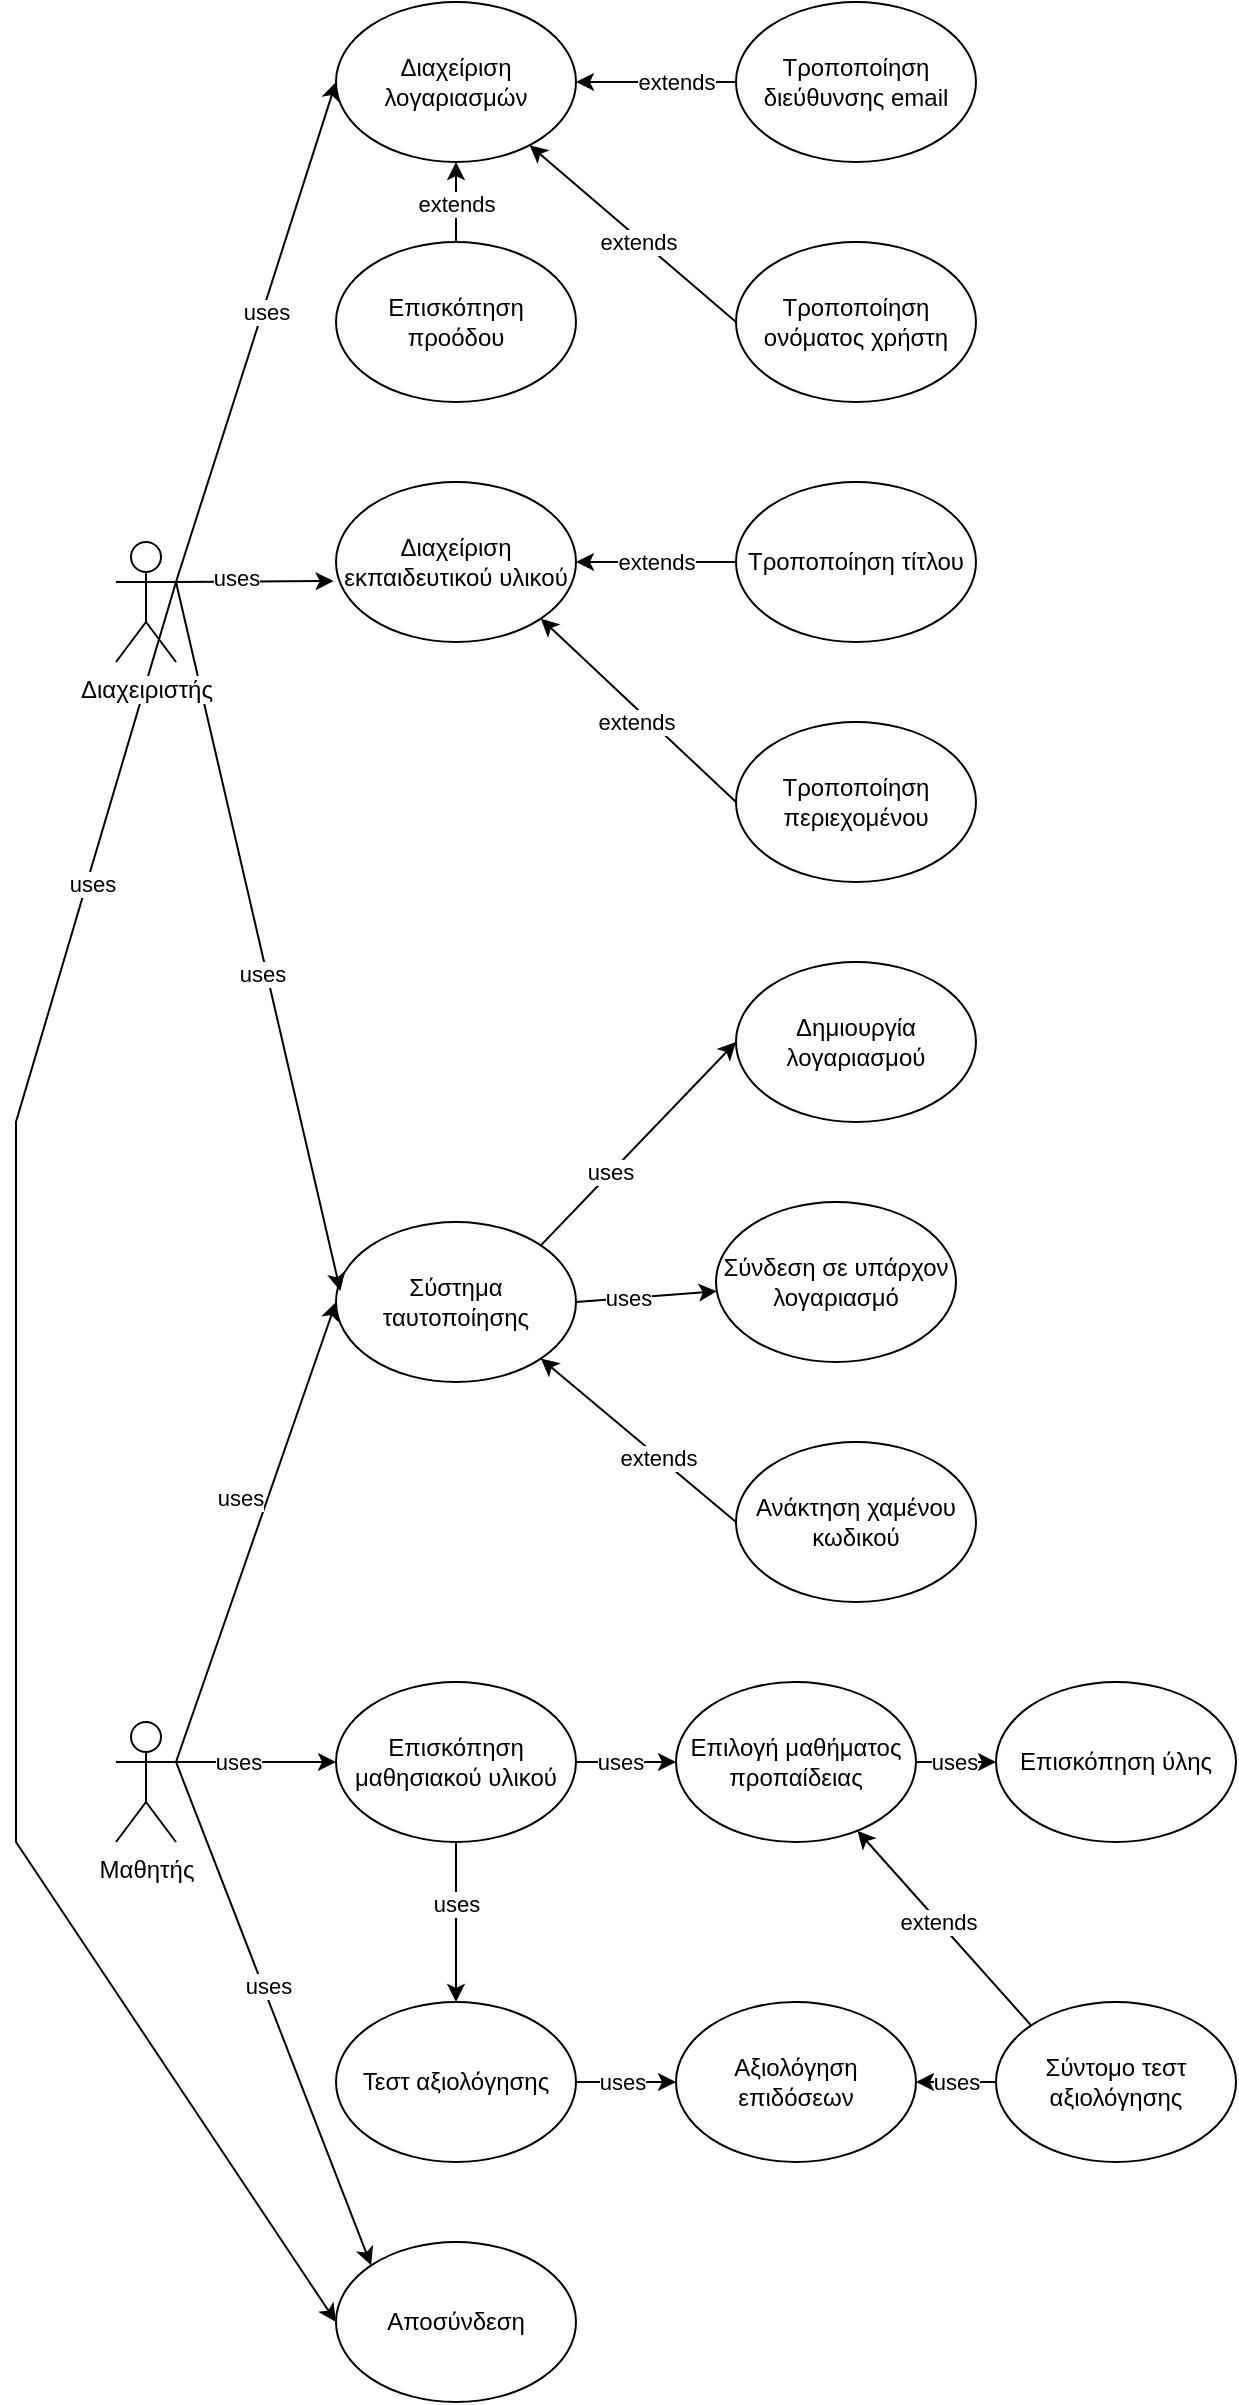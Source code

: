 <mxfile version="13.3.5" type="device"><diagram id="96KqE7tQYUorBttfppuA" name="Page-1"><mxGraphModel dx="2012" dy="1804" grid="1" gridSize="10" guides="1" tooltips="1" connect="1" arrows="1" fold="1" page="1" pageScale="1" pageWidth="827" pageHeight="1169" math="0" shadow="0"><root><mxCell id="0"/><mxCell id="1" parent="0"/><mxCell id="q3tOTWvk4sa32DJB_Pnv-6" style="rounded=0;orthogonalLoop=1;jettySize=auto;html=1;exitX=1;exitY=0.333;exitDx=0;exitDy=0;exitPerimeter=0;entryX=0;entryY=0.5;entryDx=0;entryDy=0;" edge="1" parent="1" source="q3tOTWvk4sa32DJB_Pnv-1" target="q3tOTWvk4sa32DJB_Pnv-5"><mxGeometry relative="1" as="geometry"/></mxCell><mxCell id="q3tOTWvk4sa32DJB_Pnv-7" value="uses" style="edgeLabel;html=1;align=center;verticalAlign=middle;resizable=0;points=[];" vertex="1" connectable="0" parent="q3tOTWvk4sa32DJB_Pnv-6"><mxGeometry x="0.18" y="-1" relative="1" as="geometry"><mxPoint x="-16.76" y="2.57" as="offset"/></mxGeometry></mxCell><mxCell id="q3tOTWvk4sa32DJB_Pnv-15" style="edgeStyle=none;rounded=0;orthogonalLoop=1;jettySize=auto;html=1;exitX=1;exitY=0.333;exitDx=0;exitDy=0;exitPerimeter=0;entryX=0;entryY=0.5;entryDx=0;entryDy=0;" edge="1" parent="1" source="q3tOTWvk4sa32DJB_Pnv-1" target="q3tOTWvk4sa32DJB_Pnv-14"><mxGeometry relative="1" as="geometry"/></mxCell><mxCell id="q3tOTWvk4sa32DJB_Pnv-25" value="uses" style="edgeLabel;html=1;align=center;verticalAlign=middle;resizable=0;points=[];" vertex="1" connectable="0" parent="q3tOTWvk4sa32DJB_Pnv-15"><mxGeometry x="-0.232" relative="1" as="geometry"><mxPoint as="offset"/></mxGeometry></mxCell><mxCell id="q3tOTWvk4sa32DJB_Pnv-27" style="edgeStyle=none;rounded=0;orthogonalLoop=1;jettySize=auto;html=1;exitX=1;exitY=0.333;exitDx=0;exitDy=0;exitPerimeter=0;entryX=0;entryY=0;entryDx=0;entryDy=0;" edge="1" parent="1" source="q3tOTWvk4sa32DJB_Pnv-1" target="q3tOTWvk4sa32DJB_Pnv-26"><mxGeometry relative="1" as="geometry"/></mxCell><mxCell id="q3tOTWvk4sa32DJB_Pnv-28" value="uses" style="edgeLabel;html=1;align=center;verticalAlign=middle;resizable=0;points=[];" vertex="1" connectable="0" parent="q3tOTWvk4sa32DJB_Pnv-27"><mxGeometry x="-0.108" y="2" relative="1" as="geometry"><mxPoint as="offset"/></mxGeometry></mxCell><mxCell id="q3tOTWvk4sa32DJB_Pnv-1" value="Μαθητής" style="shape=umlActor;verticalLabelPosition=bottom;labelBackgroundColor=#ffffff;verticalAlign=top;html=1;outlineConnect=0;" vertex="1" parent="1"><mxGeometry x="-30" y="300" width="30" height="60" as="geometry"/></mxCell><mxCell id="q3tOTWvk4sa32DJB_Pnv-10" style="edgeStyle=none;rounded=0;orthogonalLoop=1;jettySize=auto;html=1;exitX=1;exitY=0;exitDx=0;exitDy=0;entryX=0;entryY=0.5;entryDx=0;entryDy=0;" edge="1" parent="1" source="q3tOTWvk4sa32DJB_Pnv-5" target="q3tOTWvk4sa32DJB_Pnv-8"><mxGeometry relative="1" as="geometry"/></mxCell><mxCell id="q3tOTWvk4sa32DJB_Pnv-12" value="uses" style="edgeLabel;html=1;align=center;verticalAlign=middle;resizable=0;points=[];" vertex="1" connectable="0" parent="q3tOTWvk4sa32DJB_Pnv-10"><mxGeometry x="-0.293" relative="1" as="geometry"><mxPoint y="-1" as="offset"/></mxGeometry></mxCell><mxCell id="q3tOTWvk4sa32DJB_Pnv-11" style="edgeStyle=none;rounded=0;orthogonalLoop=1;jettySize=auto;html=1;exitX=1;exitY=0.5;exitDx=0;exitDy=0;" edge="1" parent="1" source="q3tOTWvk4sa32DJB_Pnv-5" target="q3tOTWvk4sa32DJB_Pnv-9"><mxGeometry relative="1" as="geometry"/></mxCell><mxCell id="q3tOTWvk4sa32DJB_Pnv-13" value="uses" style="edgeLabel;html=1;align=center;verticalAlign=middle;resizable=0;points=[];" vertex="1" connectable="0" parent="q3tOTWvk4sa32DJB_Pnv-11"><mxGeometry x="-0.283" relative="1" as="geometry"><mxPoint as="offset"/></mxGeometry></mxCell><mxCell id="q3tOTWvk4sa32DJB_Pnv-5" value="Σύστημα ταυτοποίησης" style="ellipse;whiteSpace=wrap;html=1;" vertex="1" parent="1"><mxGeometry x="80" y="50" width="120" height="80" as="geometry"/></mxCell><mxCell id="q3tOTWvk4sa32DJB_Pnv-8" value="Δημιουργία λογαριασμού" style="ellipse;whiteSpace=wrap;html=1;" vertex="1" parent="1"><mxGeometry x="280" y="-80" width="120" height="80" as="geometry"/></mxCell><mxCell id="q3tOTWvk4sa32DJB_Pnv-9" value="Σύνδεση σε υπάρχον λογαριασμό" style="ellipse;whiteSpace=wrap;html=1;" vertex="1" parent="1"><mxGeometry x="270" y="40" width="120" height="80" as="geometry"/></mxCell><mxCell id="q3tOTWvk4sa32DJB_Pnv-17" style="edgeStyle=none;rounded=0;orthogonalLoop=1;jettySize=auto;html=1;exitX=1;exitY=0.5;exitDx=0;exitDy=0;" edge="1" parent="1" source="q3tOTWvk4sa32DJB_Pnv-14" target="q3tOTWvk4sa32DJB_Pnv-16"><mxGeometry relative="1" as="geometry"/></mxCell><mxCell id="q3tOTWvk4sa32DJB_Pnv-18" value="uses" style="edgeLabel;html=1;align=center;verticalAlign=middle;resizable=0;points=[];" vertex="1" connectable="0" parent="q3tOTWvk4sa32DJB_Pnv-17"><mxGeometry x="-0.463" relative="1" as="geometry"><mxPoint x="8.33" as="offset"/></mxGeometry></mxCell><mxCell id="q3tOTWvk4sa32DJB_Pnv-33" style="edgeStyle=none;rounded=0;orthogonalLoop=1;jettySize=auto;html=1;exitX=0.5;exitY=1;exitDx=0;exitDy=0;entryX=0.5;entryY=0;entryDx=0;entryDy=0;" edge="1" parent="1" source="q3tOTWvk4sa32DJB_Pnv-14" target="q3tOTWvk4sa32DJB_Pnv-32"><mxGeometry relative="1" as="geometry"/></mxCell><mxCell id="q3tOTWvk4sa32DJB_Pnv-34" value="uses" style="edgeLabel;html=1;align=center;verticalAlign=middle;resizable=0;points=[];" vertex="1" connectable="0" parent="q3tOTWvk4sa32DJB_Pnv-33"><mxGeometry x="-0.323" y="-1" relative="1" as="geometry"><mxPoint x="1" y="3.33" as="offset"/></mxGeometry></mxCell><mxCell id="q3tOTWvk4sa32DJB_Pnv-14" value="Επισκόπηση μαθησιακού υλικού" style="ellipse;whiteSpace=wrap;html=1;" vertex="1" parent="1"><mxGeometry x="80" y="280" width="120" height="80" as="geometry"/></mxCell><mxCell id="q3tOTWvk4sa32DJB_Pnv-23" style="edgeStyle=none;rounded=0;orthogonalLoop=1;jettySize=auto;html=1;exitX=1;exitY=0.5;exitDx=0;exitDy=0;entryX=0;entryY=0.5;entryDx=0;entryDy=0;" edge="1" parent="1" source="q3tOTWvk4sa32DJB_Pnv-16" target="q3tOTWvk4sa32DJB_Pnv-22"><mxGeometry relative="1" as="geometry"/></mxCell><mxCell id="q3tOTWvk4sa32DJB_Pnv-24" value="uses" style="edgeLabel;html=1;align=center;verticalAlign=middle;resizable=0;points=[];" vertex="1" connectable="0" parent="q3tOTWvk4sa32DJB_Pnv-23"><mxGeometry x="-0.357" relative="1" as="geometry"><mxPoint x="5.33" y="-8.882e-16" as="offset"/></mxGeometry></mxCell><mxCell id="q3tOTWvk4sa32DJB_Pnv-16" value="Επιλογή μαθήματος προπαίδειας" style="ellipse;whiteSpace=wrap;html=1;" vertex="1" parent="1"><mxGeometry x="250" y="280" width="120" height="80" as="geometry"/></mxCell><mxCell id="q3tOTWvk4sa32DJB_Pnv-20" style="edgeStyle=none;rounded=0;orthogonalLoop=1;jettySize=auto;html=1;exitX=0;exitY=0;exitDx=0;exitDy=0;" edge="1" parent="1" source="q3tOTWvk4sa32DJB_Pnv-19" target="q3tOTWvk4sa32DJB_Pnv-16"><mxGeometry relative="1" as="geometry"/></mxCell><mxCell id="q3tOTWvk4sa32DJB_Pnv-21" value="extends" style="edgeLabel;html=1;align=center;verticalAlign=middle;resizable=0;points=[];" vertex="1" connectable="0" parent="q3tOTWvk4sa32DJB_Pnv-20"><mxGeometry x="-0.533" y="1" relative="1" as="geometry"><mxPoint x="-25.79" y="-29.38" as="offset"/></mxGeometry></mxCell><mxCell id="q3tOTWvk4sa32DJB_Pnv-38" style="edgeStyle=none;rounded=0;orthogonalLoop=1;jettySize=auto;html=1;exitX=0;exitY=0.5;exitDx=0;exitDy=0;entryX=1;entryY=0.5;entryDx=0;entryDy=0;" edge="1" parent="1" source="q3tOTWvk4sa32DJB_Pnv-19" target="q3tOTWvk4sa32DJB_Pnv-36"><mxGeometry relative="1" as="geometry"/></mxCell><mxCell id="q3tOTWvk4sa32DJB_Pnv-40" value="uses" style="edgeLabel;html=1;align=center;verticalAlign=middle;resizable=0;points=[];" vertex="1" connectable="0" parent="q3tOTWvk4sa32DJB_Pnv-38"><mxGeometry x="-0.324" y="-2" relative="1" as="geometry"><mxPoint x="-6.67" y="2" as="offset"/></mxGeometry></mxCell><mxCell id="q3tOTWvk4sa32DJB_Pnv-19" value="Σύντομο τεστ αξιολόγησης" style="ellipse;whiteSpace=wrap;html=1;" vertex="1" parent="1"><mxGeometry x="410" y="440" width="120" height="80" as="geometry"/></mxCell><mxCell id="q3tOTWvk4sa32DJB_Pnv-22" value="Επισκόπηση ύλης" style="ellipse;whiteSpace=wrap;html=1;" vertex="1" parent="1"><mxGeometry x="410" y="280" width="120" height="80" as="geometry"/></mxCell><mxCell id="q3tOTWvk4sa32DJB_Pnv-26" value="Αποσύνδεση" style="ellipse;whiteSpace=wrap;html=1;" vertex="1" parent="1"><mxGeometry x="80" y="560" width="120" height="80" as="geometry"/></mxCell><mxCell id="q3tOTWvk4sa32DJB_Pnv-30" style="edgeStyle=none;rounded=0;orthogonalLoop=1;jettySize=auto;html=1;exitX=0;exitY=0.5;exitDx=0;exitDy=0;entryX=1;entryY=1;entryDx=0;entryDy=0;" edge="1" parent="1" source="q3tOTWvk4sa32DJB_Pnv-29" target="q3tOTWvk4sa32DJB_Pnv-5"><mxGeometry relative="1" as="geometry"/></mxCell><mxCell id="q3tOTWvk4sa32DJB_Pnv-31" value="extends" style="edgeLabel;html=1;align=center;verticalAlign=middle;resizable=0;points=[];" vertex="1" connectable="0" parent="q3tOTWvk4sa32DJB_Pnv-30"><mxGeometry x="-0.195" y="1" relative="1" as="geometry"><mxPoint as="offset"/></mxGeometry></mxCell><mxCell id="q3tOTWvk4sa32DJB_Pnv-29" value="Ανάκτηση χαμένου κωδικού" style="ellipse;whiteSpace=wrap;html=1;" vertex="1" parent="1"><mxGeometry x="280" y="160" width="120" height="80" as="geometry"/></mxCell><mxCell id="q3tOTWvk4sa32DJB_Pnv-37" style="edgeStyle=none;rounded=0;orthogonalLoop=1;jettySize=auto;html=1;exitX=1;exitY=0.5;exitDx=0;exitDy=0;entryX=0;entryY=0.5;entryDx=0;entryDy=0;" edge="1" parent="1" source="q3tOTWvk4sa32DJB_Pnv-32" target="q3tOTWvk4sa32DJB_Pnv-36"><mxGeometry relative="1" as="geometry"/></mxCell><mxCell id="q3tOTWvk4sa32DJB_Pnv-39" value="uses" style="edgeLabel;html=1;align=center;verticalAlign=middle;resizable=0;points=[];" vertex="1" connectable="0" parent="q3tOTWvk4sa32DJB_Pnv-37"><mxGeometry x="-0.349" y="-1" relative="1" as="geometry"><mxPoint x="6.67" y="-1" as="offset"/></mxGeometry></mxCell><mxCell id="q3tOTWvk4sa32DJB_Pnv-32" value="Τεστ αξιολόγησης" style="ellipse;whiteSpace=wrap;html=1;" vertex="1" parent="1"><mxGeometry x="80" y="440" width="120" height="80" as="geometry"/></mxCell><mxCell id="q3tOTWvk4sa32DJB_Pnv-36" value="Αξιολόγηση επιδόσεων" style="ellipse;whiteSpace=wrap;html=1;" vertex="1" parent="1"><mxGeometry x="250" y="440" width="120" height="80" as="geometry"/></mxCell><mxCell id="q3tOTWvk4sa32DJB_Pnv-46" style="edgeStyle=none;rounded=0;orthogonalLoop=1;jettySize=auto;html=1;exitX=1;exitY=0.333;exitDx=0;exitDy=0;exitPerimeter=0;entryX=0.018;entryY=0.431;entryDx=0;entryDy=0;entryPerimeter=0;" edge="1" parent="1" source="q3tOTWvk4sa32DJB_Pnv-43" target="q3tOTWvk4sa32DJB_Pnv-5"><mxGeometry relative="1" as="geometry"/></mxCell><mxCell id="q3tOTWvk4sa32DJB_Pnv-61" value="uses" style="edgeLabel;html=1;align=center;verticalAlign=middle;resizable=0;points=[];" vertex="1" connectable="0" parent="q3tOTWvk4sa32DJB_Pnv-46"><mxGeometry x="0.099" y="-2" relative="1" as="geometry"><mxPoint as="offset"/></mxGeometry></mxCell><mxCell id="q3tOTWvk4sa32DJB_Pnv-49" style="edgeStyle=none;rounded=0;orthogonalLoop=1;jettySize=auto;html=1;exitX=1;exitY=0.333;exitDx=0;exitDy=0;exitPerimeter=0;entryX=-0.01;entryY=0.619;entryDx=0;entryDy=0;entryPerimeter=0;" edge="1" parent="1" source="q3tOTWvk4sa32DJB_Pnv-43" target="q3tOTWvk4sa32DJB_Pnv-47"><mxGeometry relative="1" as="geometry"/></mxCell><mxCell id="q3tOTWvk4sa32DJB_Pnv-60" value="uses" style="edgeLabel;html=1;align=center;verticalAlign=middle;resizable=0;points=[];" vertex="1" connectable="0" parent="q3tOTWvk4sa32DJB_Pnv-49"><mxGeometry x="-0.395" y="2" relative="1" as="geometry"><mxPoint x="5.85" as="offset"/></mxGeometry></mxCell><mxCell id="q3tOTWvk4sa32DJB_Pnv-50" style="edgeStyle=none;rounded=0;orthogonalLoop=1;jettySize=auto;html=1;exitX=1;exitY=0.333;exitDx=0;exitDy=0;exitPerimeter=0;entryX=0;entryY=0.5;entryDx=0;entryDy=0;" edge="1" parent="1" source="q3tOTWvk4sa32DJB_Pnv-43" target="q3tOTWvk4sa32DJB_Pnv-48"><mxGeometry relative="1" as="geometry"/></mxCell><mxCell id="q3tOTWvk4sa32DJB_Pnv-59" value="uses" style="edgeLabel;html=1;align=center;verticalAlign=middle;resizable=0;points=[];" vertex="1" connectable="0" parent="q3tOTWvk4sa32DJB_Pnv-50"><mxGeometry x="0.087" y="-1" relative="1" as="geometry"><mxPoint as="offset"/></mxGeometry></mxCell><mxCell id="q3tOTWvk4sa32DJB_Pnv-70" style="edgeStyle=none;rounded=0;orthogonalLoop=1;jettySize=auto;html=1;exitX=1;exitY=0.333;exitDx=0;exitDy=0;exitPerimeter=0;entryX=0;entryY=0.5;entryDx=0;entryDy=0;" edge="1" parent="1" source="q3tOTWvk4sa32DJB_Pnv-43" target="q3tOTWvk4sa32DJB_Pnv-26"><mxGeometry relative="1" as="geometry"><Array as="points"><mxPoint x="-80"/><mxPoint x="-80" y="360"/></Array></mxGeometry></mxCell><mxCell id="q3tOTWvk4sa32DJB_Pnv-71" value="uses" style="edgeLabel;html=1;align=center;verticalAlign=middle;resizable=0;points=[];" vertex="1" connectable="0" parent="q3tOTWvk4sa32DJB_Pnv-70"><mxGeometry x="-0.662" y="2" relative="1" as="geometry"><mxPoint as="offset"/></mxGeometry></mxCell><mxCell id="q3tOTWvk4sa32DJB_Pnv-43" value="Διαχειριστής" style="shape=umlActor;verticalLabelPosition=bottom;labelBackgroundColor=#ffffff;verticalAlign=top;html=1;outlineConnect=0;" vertex="1" parent="1"><mxGeometry x="-30" y="-290" width="30" height="60" as="geometry"/></mxCell><mxCell id="q3tOTWvk4sa32DJB_Pnv-47" value="Διαχείριση εκπαιδευτικού υλικού" style="ellipse;whiteSpace=wrap;html=1;" vertex="1" parent="1"><mxGeometry x="80" y="-320" width="120" height="80" as="geometry"/></mxCell><mxCell id="q3tOTWvk4sa32DJB_Pnv-48" value="Διαχείριση λογαριασμών" style="ellipse;whiteSpace=wrap;html=1;" vertex="1" parent="1"><mxGeometry x="80" y="-560" width="120" height="80" as="geometry"/></mxCell><mxCell id="q3tOTWvk4sa32DJB_Pnv-57" style="edgeStyle=none;rounded=0;orthogonalLoop=1;jettySize=auto;html=1;exitX=0;exitY=0.5;exitDx=0;exitDy=0;" edge="1" parent="1" source="q3tOTWvk4sa32DJB_Pnv-51" target="q3tOTWvk4sa32DJB_Pnv-47"><mxGeometry relative="1" as="geometry"/></mxCell><mxCell id="q3tOTWvk4sa32DJB_Pnv-65" value="extends" style="edgeLabel;html=1;align=center;verticalAlign=middle;resizable=0;points=[];" vertex="1" connectable="0" parent="q3tOTWvk4sa32DJB_Pnv-57"><mxGeometry x="0.362" y="-3" relative="1" as="geometry"><mxPoint x="14.17" y="3" as="offset"/></mxGeometry></mxCell><mxCell id="q3tOTWvk4sa32DJB_Pnv-51" value="Τροποποίηση τίτλου" style="ellipse;whiteSpace=wrap;html=1;" vertex="1" parent="1"><mxGeometry x="280" y="-320" width="120" height="80" as="geometry"/></mxCell><mxCell id="q3tOTWvk4sa32DJB_Pnv-58" style="edgeStyle=none;rounded=0;orthogonalLoop=1;jettySize=auto;html=1;exitX=0;exitY=0.5;exitDx=0;exitDy=0;entryX=1;entryY=1;entryDx=0;entryDy=0;" edge="1" parent="1" source="q3tOTWvk4sa32DJB_Pnv-52" target="q3tOTWvk4sa32DJB_Pnv-47"><mxGeometry relative="1" as="geometry"/></mxCell><mxCell id="q3tOTWvk4sa32DJB_Pnv-67" value="extends" style="edgeLabel;html=1;align=center;verticalAlign=middle;resizable=0;points=[];" vertex="1" connectable="0" parent="q3tOTWvk4sa32DJB_Pnv-58"><mxGeometry x="0.216" y="1" relative="1" as="geometry"><mxPoint x="10.19" y="15.2" as="offset"/></mxGeometry></mxCell><mxCell id="q3tOTWvk4sa32DJB_Pnv-52" value="Τροποποίηση περιεχομένου" style="ellipse;whiteSpace=wrap;html=1;" vertex="1" parent="1"><mxGeometry x="280" y="-200" width="120" height="80" as="geometry"/></mxCell><mxCell id="q3tOTWvk4sa32DJB_Pnv-55" style="edgeStyle=none;rounded=0;orthogonalLoop=1;jettySize=auto;html=1;exitX=0;exitY=0.5;exitDx=0;exitDy=0;entryX=1;entryY=0.5;entryDx=0;entryDy=0;" edge="1" parent="1" source="q3tOTWvk4sa32DJB_Pnv-53" target="q3tOTWvk4sa32DJB_Pnv-48"><mxGeometry relative="1" as="geometry"/></mxCell><mxCell id="q3tOTWvk4sa32DJB_Pnv-62" value="extends" style="edgeLabel;html=1;align=center;verticalAlign=middle;resizable=0;points=[];" vertex="1" connectable="0" parent="q3tOTWvk4sa32DJB_Pnv-55"><mxGeometry x="-0.442" relative="1" as="geometry"><mxPoint x="-7.5" as="offset"/></mxGeometry></mxCell><mxCell id="q3tOTWvk4sa32DJB_Pnv-53" value="Τροποποίηση διεύθυνσης email" style="ellipse;whiteSpace=wrap;html=1;" vertex="1" parent="1"><mxGeometry x="280" y="-560" width="120" height="80" as="geometry"/></mxCell><mxCell id="q3tOTWvk4sa32DJB_Pnv-56" style="edgeStyle=none;rounded=0;orthogonalLoop=1;jettySize=auto;html=1;exitX=0;exitY=0.5;exitDx=0;exitDy=0;" edge="1" parent="1" source="q3tOTWvk4sa32DJB_Pnv-54" target="q3tOTWvk4sa32DJB_Pnv-48"><mxGeometry relative="1" as="geometry"/></mxCell><mxCell id="q3tOTWvk4sa32DJB_Pnv-64" value="extends" style="edgeLabel;html=1;align=center;verticalAlign=middle;resizable=0;points=[];" vertex="1" connectable="0" parent="q3tOTWvk4sa32DJB_Pnv-56"><mxGeometry x="0.221" y="2" relative="1" as="geometry"><mxPoint x="14.57" y="12.71" as="offset"/></mxGeometry></mxCell><mxCell id="q3tOTWvk4sa32DJB_Pnv-54" value="Τροποποίηση ονόματος χρήστη" style="ellipse;whiteSpace=wrap;html=1;" vertex="1" parent="1"><mxGeometry x="280" y="-440" width="120" height="80" as="geometry"/></mxCell><mxCell id="q3tOTWvk4sa32DJB_Pnv-74" style="edgeStyle=none;rounded=0;orthogonalLoop=1;jettySize=auto;html=1;exitX=0.5;exitY=0;exitDx=0;exitDy=0;entryX=0.5;entryY=1;entryDx=0;entryDy=0;" edge="1" parent="1" source="q3tOTWvk4sa32DJB_Pnv-72" target="q3tOTWvk4sa32DJB_Pnv-48"><mxGeometry relative="1" as="geometry"/></mxCell><mxCell id="q3tOTWvk4sa32DJB_Pnv-75" value="extends" style="edgeLabel;html=1;align=center;verticalAlign=middle;resizable=0;points=[];" vertex="1" connectable="0" parent="q3tOTWvk4sa32DJB_Pnv-74"><mxGeometry x="-0.467" y="2" relative="1" as="geometry"><mxPoint x="2" y="-9.17" as="offset"/></mxGeometry></mxCell><mxCell id="q3tOTWvk4sa32DJB_Pnv-72" value="Επισκόπηση προόδου" style="ellipse;whiteSpace=wrap;html=1;" vertex="1" parent="1"><mxGeometry x="80" y="-440" width="120" height="80" as="geometry"/></mxCell></root></mxGraphModel></diagram></mxfile>